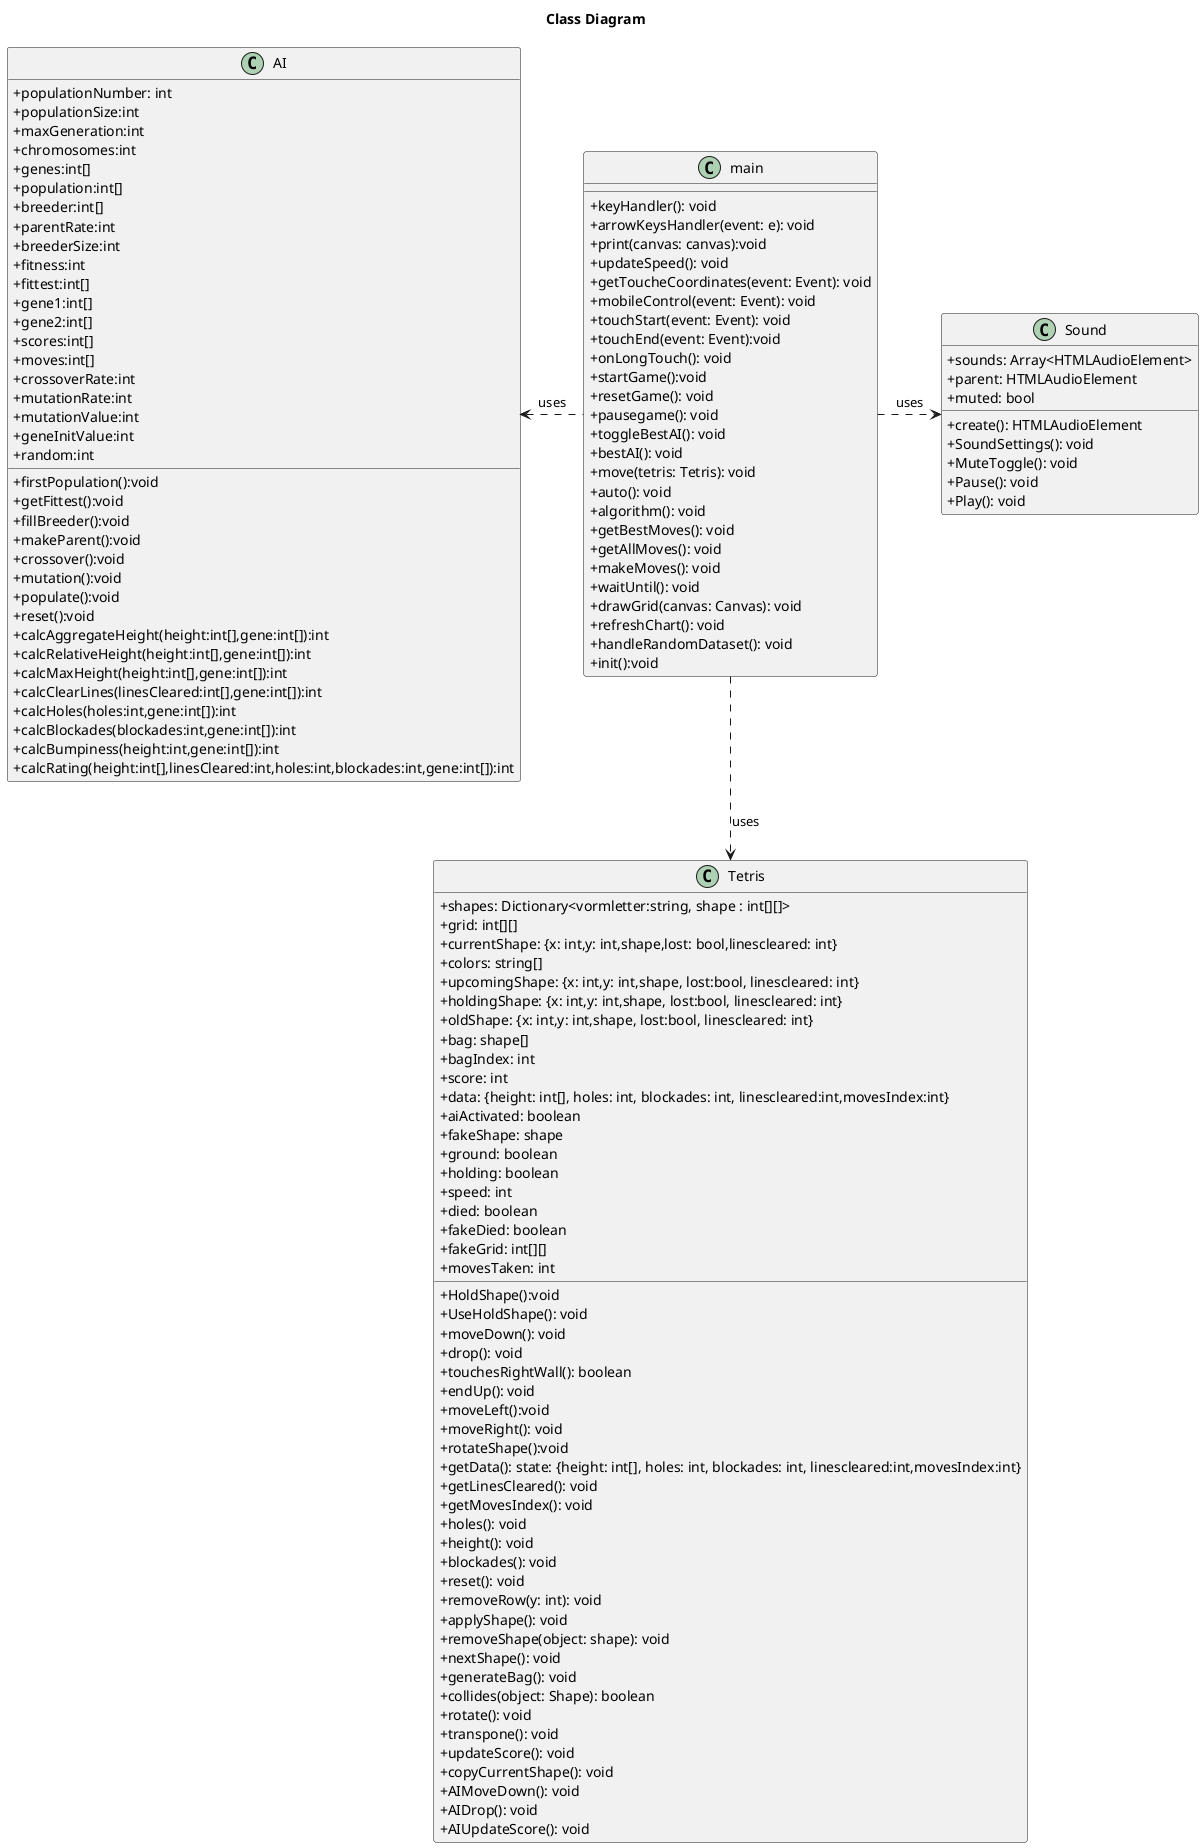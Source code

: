 @startuml klassediagram tetrisAI

title ==Class Diagram==

skinparam ClassAttributeIconSize 0
class Tetris{
    +shapes: Dictionary<vormletter:string, shape : int[][]>
    +grid: int[][]
    +currentShape: {x: int,y: int,shape,lost: bool,linescleared: int}
    +colors: string[]
    +upcomingShape: {x: int,y: int,shape, lost:bool, linescleared: int}
    +holdingShape: {x: int,y: int,shape, lost:bool, linescleared: int}
    +oldShape: {x: int,y: int,shape, lost:bool, linescleared: int}
    +bag: shape[]
    +bagIndex: int
    +score: int
    +data: {height: int[], holes: int, blockades: int, linescleared:int,movesIndex:int}
    +aiActivated: boolean
    +fakeShape: shape
    +ground: boolean
    +holding: boolean   
    +speed: int
    +died: boolean
    +fakeDied: boolean
    +fakeGrid: int[][]
    +HoldShape():void
    +UseHoldShape(): void
    +movesTaken: int
    +moveDown(): void
    +drop(): void
    +touchesRightWall(): boolean
    +endUp(): void
    +moveLeft():void
    +moveRight(): void
    +rotateShape():void
    +getData(): state: {height: int[], holes: int, blockades: int, linescleared:int,movesIndex:int}
    +getLinesCleared(): void
    +getMovesIndex(): void
    +holes(): void
    +height(): void
    +blockades(): void
    +reset(): void
    +removeRow(y: int): void
    +applyShape(): void
    +removeShape(object: shape): void
    +nextShape(): void
    +generateBag(): void
    +collides(object: Shape): boolean
    +rotate(): void
    +transpone(): void
    +updateScore(): void
    +copyCurrentShape(): void
    +AIMoveDown(): void
    +AIDrop(): void
    +AIUpdateScore(): void
}
class AI{
    +populationNumber: int
    +populationSize:int
    +maxGeneration:int
    +chromosomes:int
    +genes:int[]
    +population:int[]
    +breeder:int[]
    +parentRate:int
    +breederSize:int
    +fitness:int
    +fittest:int[]
    +gene1:int[]
    +gene2:int[]
    +scores:int[]
    +moves:int[]
    +crossoverRate:int
    +mutationRate:int
    +mutationValue:int
    +geneInitValue:int
    +random:int
    +firstPopulation():void
    +getFittest():void
    +fillBreeder():void
    +makeParent():void
    +crossover():void
    +mutation():void
    +populate():void
    +reset():void
    +calcAggregateHeight(height:int[],gene:int[]):int
    +calcRelativeHeight(height:int[],gene:int[]):int
    +calcMaxHeight(height:int[],gene:int[]):int
    +calcClearLines(linesCleared:int[],gene:int[]):int
    +calcHoles(holes:int,gene:int[]):int
    +calcBlockades(blockades:int,gene:int[]):int
    +calcBumpiness(height:int,gene:int[]):int
    +calcRating(height:int[],linesCleared:int,holes:int,blockades:int,gene:int[]):int
}
class main{
    +keyHandler(): void
    +arrowKeysHandler(event: e): void
    +print(canvas: canvas):void
    +updateSpeed(): void
    +getToucheCoordinates(event: Event): void
    +mobileControl(event: Event): void
    +touchStart(event: Event): void
    +touchEnd(event: Event):void
    +onLongTouch(): void
    +startGame():void
    +resetGame(): void
    +pausegame(): void
    +toggleBestAI(): void
    +bestAI(): void
    +move(tetris: Tetris): void
    +auto(): void
    +algorithm(): void
    +getBestMoves(): void
    +getAllMoves(): void
    +makeMoves(): void
    +waitUntil(): void
    +drawGrid(canvas: Canvas): void
    +refreshChart(): void
    +handleRandomDataset(): void
    +init():void
}

class Sound{
    +sounds: Array<HTMLAudioElement>
    +parent: HTMLAudioElement
    +muted: bool
    +create(): HTMLAudioElement
    +SoundSettings(): void
    +MuteToggle(): void
    +Pause(): void
    +Play(): void
}

main .down.> Tetris: uses
main .right.> Sound: uses
main .left.> AI: uses
/' AI .down.> Tetris: uses '/
@enduml